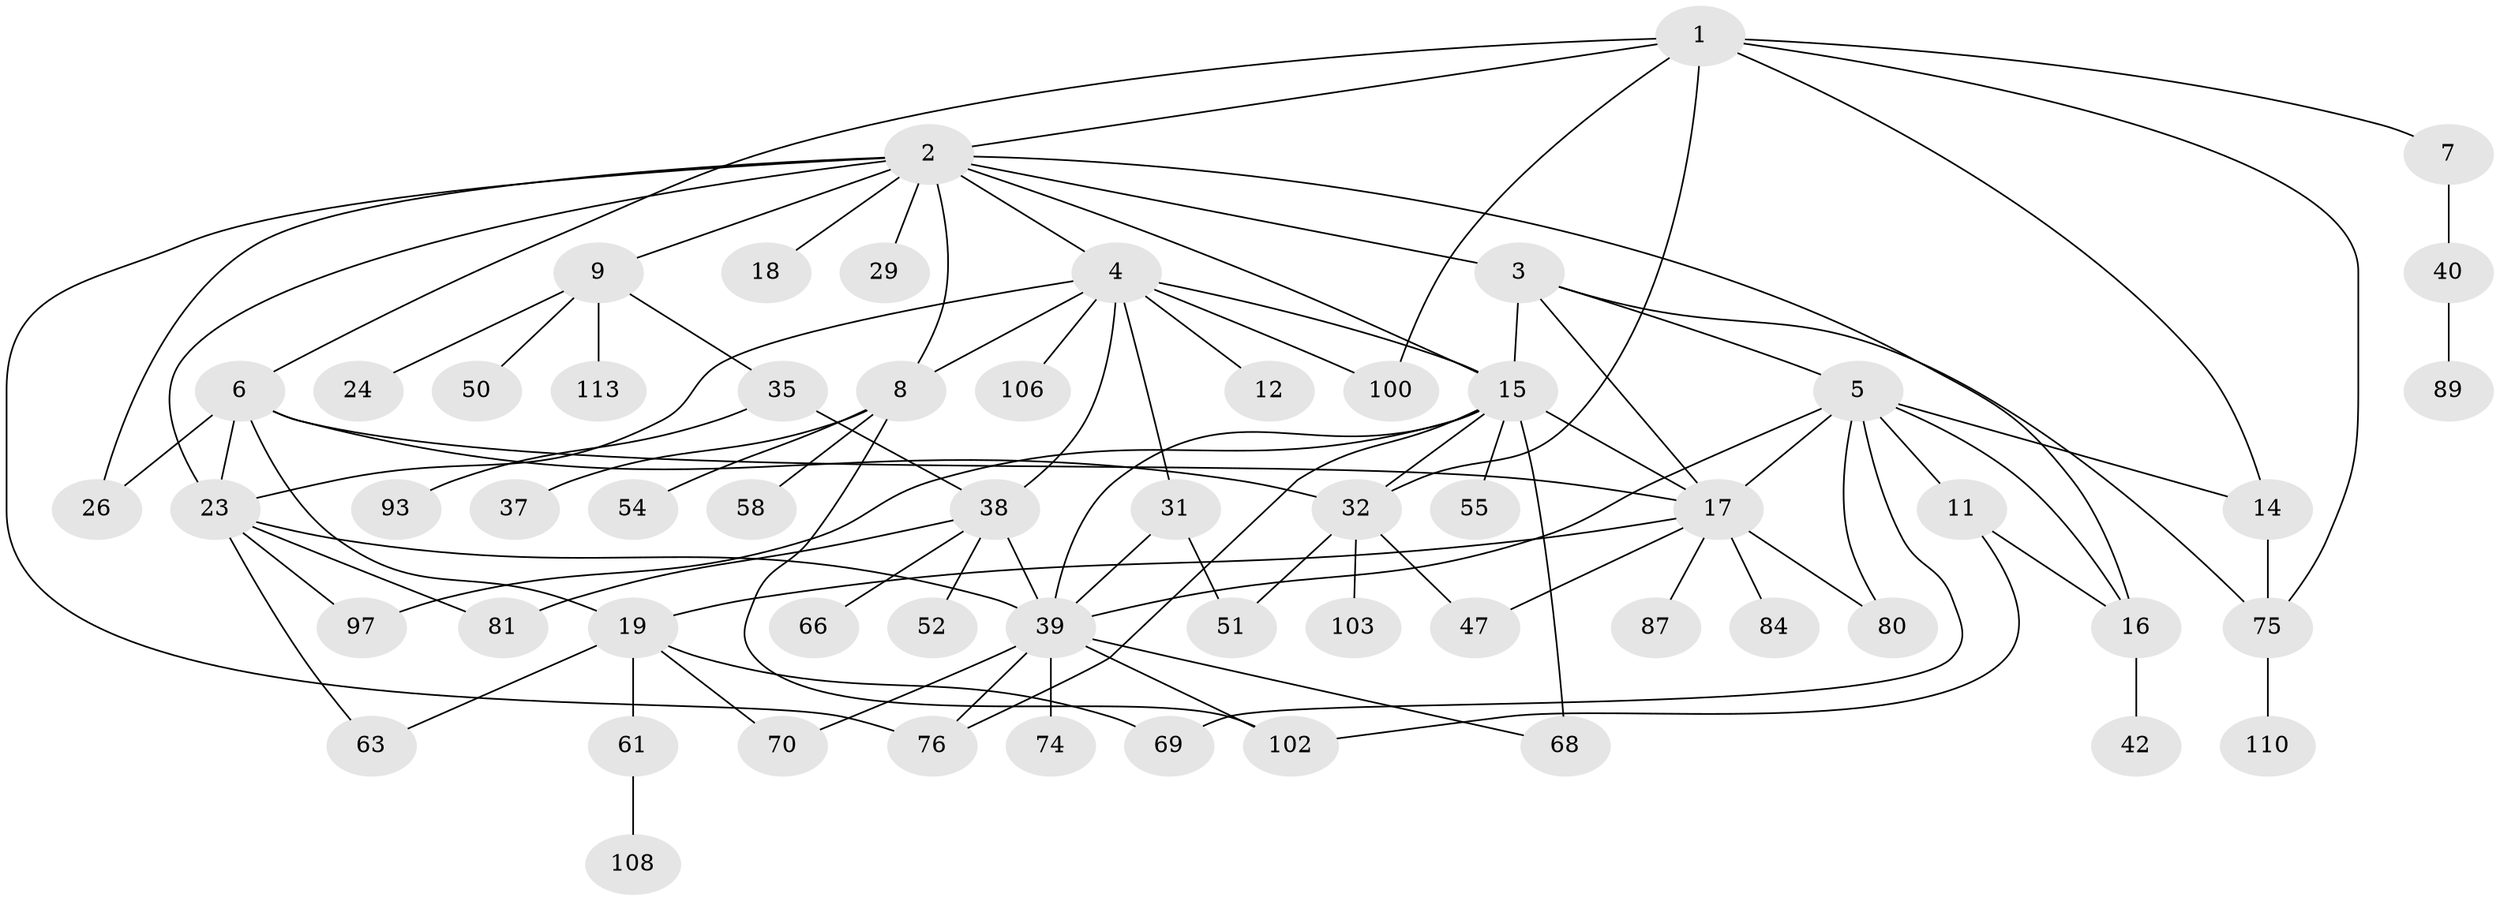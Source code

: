// original degree distribution, {7: 0.01680672268907563, 9: 0.008403361344537815, 5: 0.05042016806722689, 10: 0.008403361344537815, 8: 0.01680672268907563, 4: 0.10084033613445378, 6: 0.03361344537815126, 2: 0.3025210084033613, 3: 0.15126050420168066, 1: 0.31092436974789917}
// Generated by graph-tools (version 1.1) at 2025/13/03/09/25 04:13:27]
// undirected, 59 vertices, 94 edges
graph export_dot {
graph [start="1"]
  node [color=gray90,style=filled];
  1;
  2 [super="+65+59"];
  3 [super="+22+27"];
  4 [super="+91+71"];
  5 [super="+10"];
  6 [super="+36"];
  7 [super="+90+13+25"];
  8;
  9;
  11;
  12;
  14 [super="+88+104+115+92"];
  15 [super="+21+34+43"];
  16 [super="+41"];
  17 [super="+28+48"];
  18 [super="+44"];
  19 [super="+67+20+30"];
  23 [super="+99"];
  24;
  26;
  29;
  31 [super="+72"];
  32 [super="+62+49"];
  35 [super="+53+86"];
  37 [super="+64"];
  38 [super="+46"];
  39 [super="+56+83+45"];
  40 [super="+82"];
  42;
  47;
  50;
  51 [super="+119"];
  52;
  54;
  55;
  58;
  61;
  63;
  66;
  68 [super="+112+117"];
  69;
  70;
  74;
  75 [super="+77"];
  76 [super="+96"];
  80;
  81;
  84;
  87;
  89;
  93;
  97;
  100;
  102 [super="+118"];
  103;
  106;
  108;
  110;
  113;
  1 -- 2;
  1 -- 6;
  1 -- 7;
  1 -- 32;
  1 -- 100;
  1 -- 75;
  1 -- 14;
  2 -- 3;
  2 -- 4;
  2 -- 9;
  2 -- 18;
  2 -- 26;
  2 -- 29;
  2 -- 16;
  2 -- 76;
  2 -- 23;
  2 -- 8;
  2 -- 15;
  3 -- 5;
  3 -- 15 [weight=2];
  3 -- 17;
  3 -- 75;
  4 -- 8;
  4 -- 12;
  4 -- 31;
  4 -- 38;
  4 -- 106;
  4 -- 100;
  4 -- 23;
  4 -- 15;
  5 -- 11;
  5 -- 14;
  5 -- 39;
  5 -- 69;
  5 -- 80;
  5 -- 16;
  5 -- 17;
  6 -- 19;
  6 -- 23;
  6 -- 32;
  6 -- 17;
  6 -- 26;
  7 -- 40;
  8 -- 37;
  8 -- 54;
  8 -- 58;
  8 -- 102;
  9 -- 24;
  9 -- 35;
  9 -- 50;
  9 -- 113;
  11 -- 16;
  11 -- 102;
  14 -- 75;
  15 -- 17;
  15 -- 68 [weight=2];
  15 -- 76;
  15 -- 55;
  15 -- 32;
  15 -- 97;
  15 -- 39;
  16 -- 42;
  17 -- 47;
  17 -- 80;
  17 -- 19;
  17 -- 84;
  17 -- 87;
  19 -- 63;
  19 -- 61;
  19 -- 69;
  19 -- 70;
  23 -- 39;
  23 -- 97;
  23 -- 81;
  23 -- 63;
  31 -- 51;
  31 -- 39;
  32 -- 103;
  32 -- 47;
  32 -- 51;
  35 -- 93;
  35 -- 38;
  38 -- 52;
  38 -- 66;
  38 -- 81;
  38 -- 39;
  39 -- 102;
  39 -- 74;
  39 -- 68;
  39 -- 76;
  39 -- 70;
  40 -- 89;
  61 -- 108;
  75 -- 110;
}
